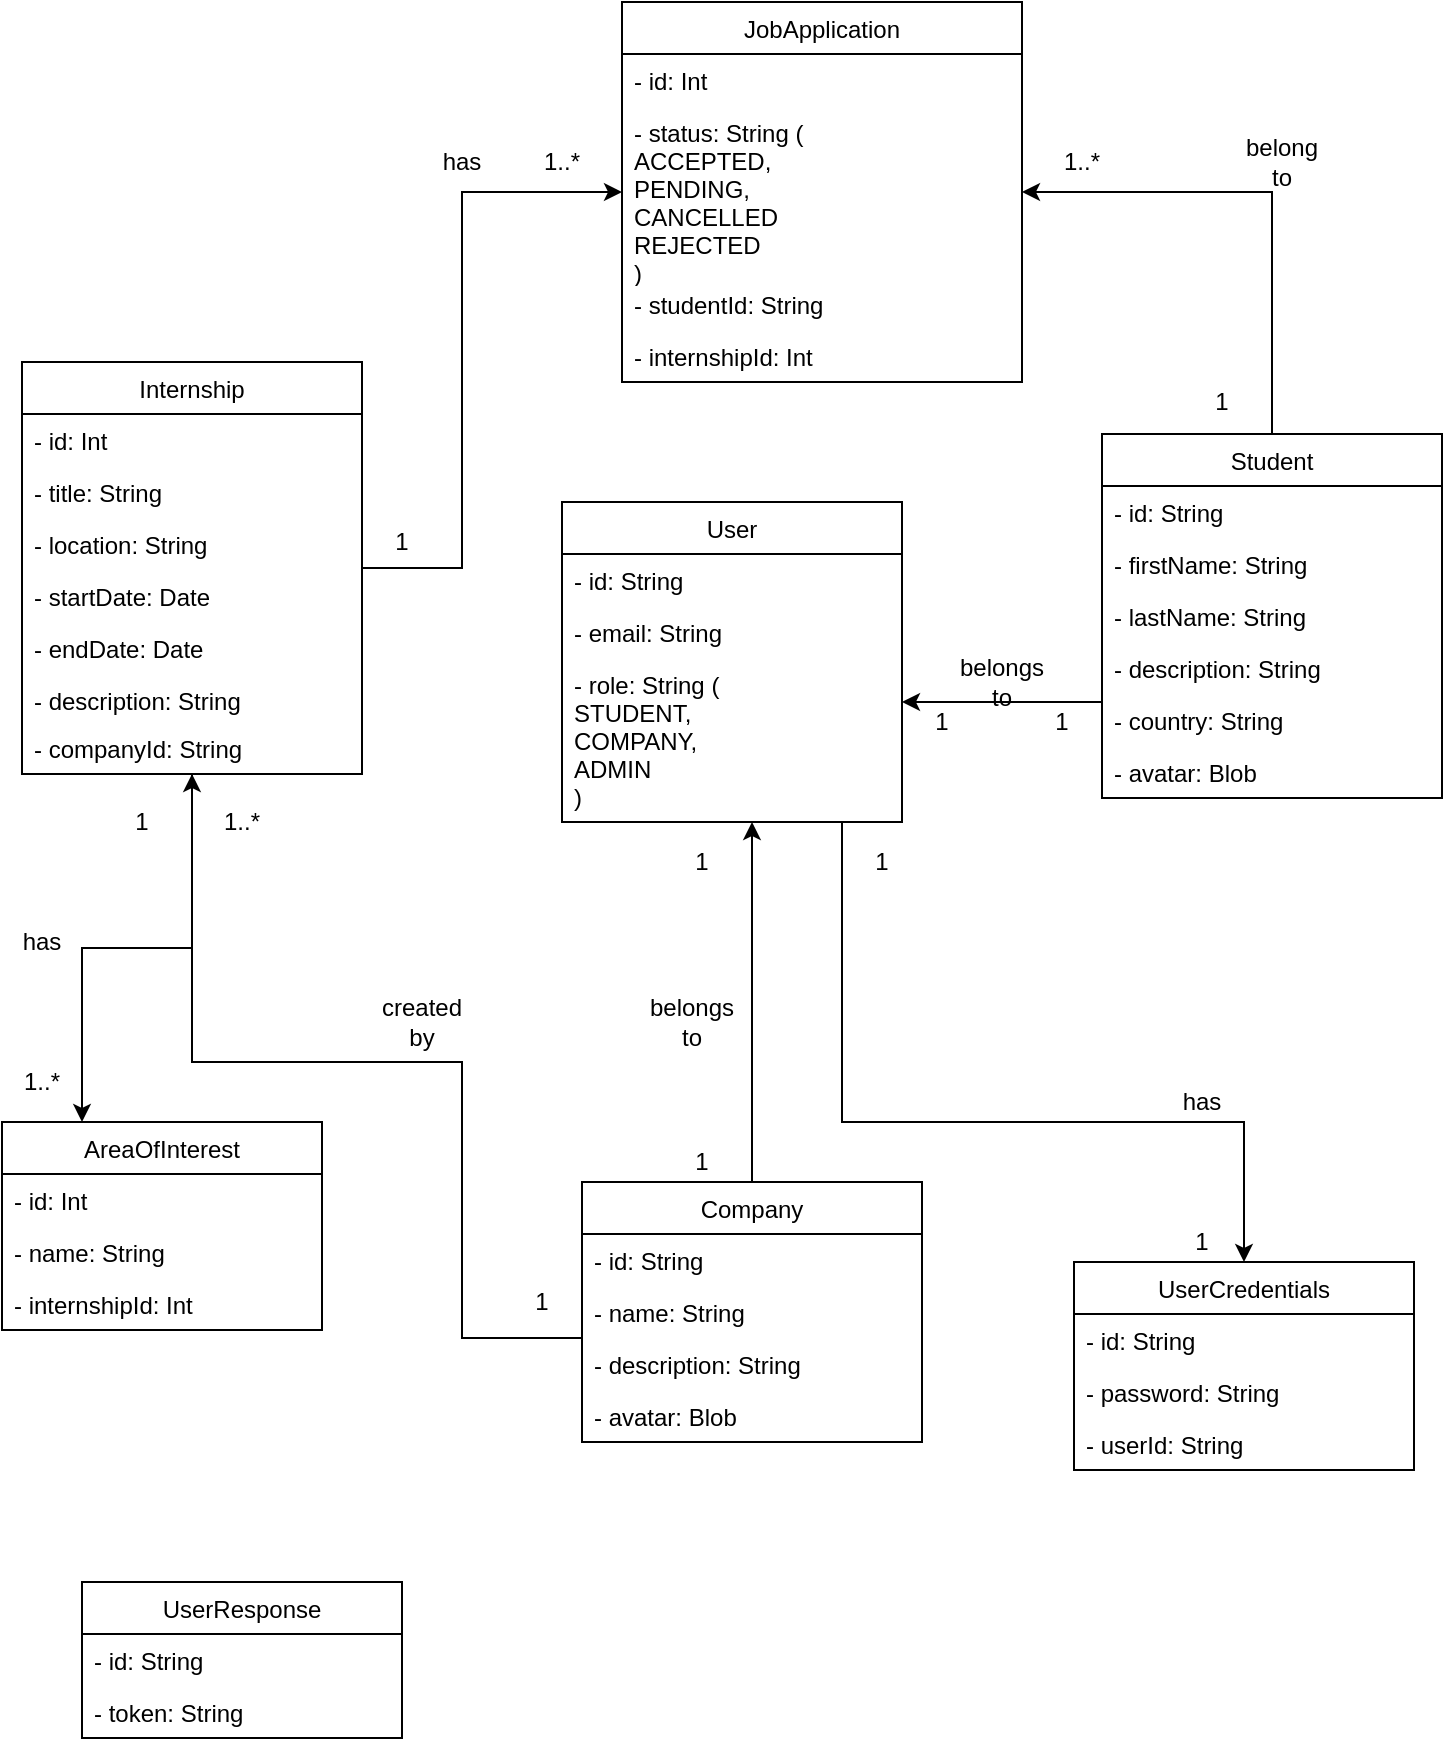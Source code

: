 <mxfile version="13.10.4" type="device" pages="2"><diagram id="KNxNd9U0Z6D3OkOf3gZ3" name="Server classes"><mxGraphModel dx="848" dy="797" grid="1" gridSize="10" guides="1" tooltips="1" connect="1" arrows="1" fold="1" page="1" pageScale="1" pageWidth="850" pageHeight="1100" math="0" shadow="0"><root><mxCell id="0"/><mxCell id="1" parent="0"/><mxCell id="AF90M7wTHMEKL8GlHWXa-29" style="edgeStyle=orthogonalEdgeStyle;rounded=0;orthogonalLoop=1;jettySize=auto;html=1;entryX=0.25;entryY=0;entryDx=0;entryDy=0;" parent="1" source="cVxLUhMZjeN7fNarQk7S-2" target="cVxLUhMZjeN7fNarQk7S-29" edge="1"><mxGeometry relative="1" as="geometry"/></mxCell><mxCell id="AF90M7wTHMEKL8GlHWXa-37" style="edgeStyle=orthogonalEdgeStyle;rounded=0;orthogonalLoop=1;jettySize=auto;html=1;" parent="1" source="cVxLUhMZjeN7fNarQk7S-2" target="cVxLUhMZjeN7fNarQk7S-34" edge="1"><mxGeometry relative="1" as="geometry"><Array as="points"><mxPoint x="330" y="473"/><mxPoint x="330" y="285"/></Array></mxGeometry></mxCell><mxCell id="cVxLUhMZjeN7fNarQk7S-2" value="Internship" style="swimlane;fontStyle=0;childLayout=stackLayout;horizontal=1;startSize=26;fillColor=none;horizontalStack=0;resizeParent=1;resizeParentMax=0;resizeLast=0;collapsible=1;marginBottom=0;" parent="1" vertex="1"><mxGeometry x="110" y="370" width="170" height="206" as="geometry"/></mxCell><mxCell id="cVxLUhMZjeN7fNarQk7S-24" value="- id: Int" style="text;strokeColor=none;fillColor=none;align=left;verticalAlign=top;spacingLeft=4;spacingRight=4;overflow=hidden;rotatable=0;points=[[0,0.5],[1,0.5]];portConstraint=eastwest;" parent="cVxLUhMZjeN7fNarQk7S-2" vertex="1"><mxGeometry y="26" width="170" height="26" as="geometry"/></mxCell><mxCell id="cVxLUhMZjeN7fNarQk7S-3" value="- title: String" style="text;strokeColor=none;fillColor=none;align=left;verticalAlign=top;spacingLeft=4;spacingRight=4;overflow=hidden;rotatable=0;points=[[0,0.5],[1,0.5]];portConstraint=eastwest;" parent="cVxLUhMZjeN7fNarQk7S-2" vertex="1"><mxGeometry y="52" width="170" height="26" as="geometry"/></mxCell><mxCell id="cVxLUhMZjeN7fNarQk7S-26" value="- location: String" style="text;strokeColor=none;fillColor=none;align=left;verticalAlign=top;spacingLeft=4;spacingRight=4;overflow=hidden;rotatable=0;points=[[0,0.5],[1,0.5]];portConstraint=eastwest;" parent="cVxLUhMZjeN7fNarQk7S-2" vertex="1"><mxGeometry y="78" width="170" height="26" as="geometry"/></mxCell><mxCell id="cVxLUhMZjeN7fNarQk7S-9" value="- startDate: Date" style="text;strokeColor=none;fillColor=none;align=left;verticalAlign=top;spacingLeft=4;spacingRight=4;overflow=hidden;rotatable=0;points=[[0,0.5],[1,0.5]];portConstraint=eastwest;" parent="cVxLUhMZjeN7fNarQk7S-2" vertex="1"><mxGeometry y="104" width="170" height="26" as="geometry"/></mxCell><mxCell id="cVxLUhMZjeN7fNarQk7S-4" value="- endDate: Date" style="text;strokeColor=none;fillColor=none;align=left;verticalAlign=top;spacingLeft=4;spacingRight=4;overflow=hidden;rotatable=0;points=[[0,0.5],[1,0.5]];portConstraint=eastwest;" parent="cVxLUhMZjeN7fNarQk7S-2" vertex="1"><mxGeometry y="130" width="170" height="26" as="geometry"/></mxCell><mxCell id="cVxLUhMZjeN7fNarQk7S-11" value="- description: String" style="text;strokeColor=none;fillColor=none;align=left;verticalAlign=top;spacingLeft=4;spacingRight=4;overflow=hidden;rotatable=0;points=[[0,0.5],[1,0.5]];portConstraint=eastwest;" parent="cVxLUhMZjeN7fNarQk7S-2" vertex="1"><mxGeometry y="156" width="170" height="24" as="geometry"/></mxCell><mxCell id="cVxLUhMZjeN7fNarQk7S-10" value="- companyId: String" style="text;strokeColor=none;fillColor=none;align=left;verticalAlign=top;spacingLeft=4;spacingRight=4;overflow=hidden;rotatable=0;points=[[0,0.5],[1,0.5]];portConstraint=eastwest;" parent="cVxLUhMZjeN7fNarQk7S-2" vertex="1"><mxGeometry y="180" width="170" height="26" as="geometry"/></mxCell><mxCell id="AF90M7wTHMEKL8GlHWXa-20" style="edgeStyle=orthogonalEdgeStyle;rounded=0;orthogonalLoop=1;jettySize=auto;html=1;" parent="1" source="cVxLUhMZjeN7fNarQk7S-12" target="erEhhsuZPwWsv7yfs2RZ-9" edge="1"><mxGeometry relative="1" as="geometry"><Array as="points"><mxPoint x="560" y="540"/><mxPoint x="560" y="540"/></Array></mxGeometry></mxCell><mxCell id="AF90M7wTHMEKL8GlHWXa-36" style="edgeStyle=orthogonalEdgeStyle;rounded=0;orthogonalLoop=1;jettySize=auto;html=1;" parent="1" source="cVxLUhMZjeN7fNarQk7S-12" target="cVxLUhMZjeN7fNarQk7S-34" edge="1"><mxGeometry relative="1" as="geometry"><Array as="points"><mxPoint x="735" y="285"/></Array></mxGeometry></mxCell><mxCell id="cVxLUhMZjeN7fNarQk7S-12" value="Student" style="swimlane;fontStyle=0;childLayout=stackLayout;horizontal=1;startSize=26;fillColor=none;horizontalStack=0;resizeParent=1;resizeParentMax=0;resizeLast=0;collapsible=1;marginBottom=0;" parent="1" vertex="1"><mxGeometry x="650" y="406" width="170" height="182" as="geometry"/></mxCell><mxCell id="cVxLUhMZjeN7fNarQk7S-13" value="- id: String" style="text;strokeColor=none;fillColor=none;align=left;verticalAlign=top;spacingLeft=4;spacingRight=4;overflow=hidden;rotatable=0;points=[[0,0.5],[1,0.5]];portConstraint=eastwest;" parent="cVxLUhMZjeN7fNarQk7S-12" vertex="1"><mxGeometry y="26" width="170" height="26" as="geometry"/></mxCell><mxCell id="cVxLUhMZjeN7fNarQk7S-14" value="- firstName: String" style="text;strokeColor=none;fillColor=none;align=left;verticalAlign=top;spacingLeft=4;spacingRight=4;overflow=hidden;rotatable=0;points=[[0,0.5],[1,0.5]];portConstraint=eastwest;" parent="cVxLUhMZjeN7fNarQk7S-12" vertex="1"><mxGeometry y="52" width="170" height="26" as="geometry"/></mxCell><mxCell id="cVxLUhMZjeN7fNarQk7S-15" value="- lastName: String" style="text;strokeColor=none;fillColor=none;align=left;verticalAlign=top;spacingLeft=4;spacingRight=4;overflow=hidden;rotatable=0;points=[[0,0.5],[1,0.5]];portConstraint=eastwest;" parent="cVxLUhMZjeN7fNarQk7S-12" vertex="1"><mxGeometry y="78" width="170" height="26" as="geometry"/></mxCell><mxCell id="cVxLUhMZjeN7fNarQk7S-16" value="- description: String" style="text;strokeColor=none;fillColor=none;align=left;verticalAlign=top;spacingLeft=4;spacingRight=4;overflow=hidden;rotatable=0;points=[[0,0.5],[1,0.5]];portConstraint=eastwest;" parent="cVxLUhMZjeN7fNarQk7S-12" vertex="1"><mxGeometry y="104" width="170" height="26" as="geometry"/></mxCell><mxCell id="cVxLUhMZjeN7fNarQk7S-17" value="- country: String" style="text;strokeColor=none;fillColor=none;align=left;verticalAlign=top;spacingLeft=4;spacingRight=4;overflow=hidden;rotatable=0;points=[[0,0.5],[1,0.5]];portConstraint=eastwest;" parent="cVxLUhMZjeN7fNarQk7S-12" vertex="1"><mxGeometry y="130" width="170" height="26" as="geometry"/></mxCell><mxCell id="cVxLUhMZjeN7fNarQk7S-25" value="- avatar: Blob" style="text;strokeColor=none;fillColor=none;align=left;verticalAlign=top;spacingLeft=4;spacingRight=4;overflow=hidden;rotatable=0;points=[[0,0.5],[1,0.5]];portConstraint=eastwest;" parent="cVxLUhMZjeN7fNarQk7S-12" vertex="1"><mxGeometry y="156" width="170" height="26" as="geometry"/></mxCell><mxCell id="AF90M7wTHMEKL8GlHWXa-13" style="edgeStyle=orthogonalEdgeStyle;rounded=0;orthogonalLoop=1;jettySize=auto;html=1;" parent="1" source="cVxLUhMZjeN7fNarQk7S-18" target="erEhhsuZPwWsv7yfs2RZ-9" edge="1"><mxGeometry relative="1" as="geometry"><Array as="points"><mxPoint x="475" y="650"/><mxPoint x="475" y="650"/></Array></mxGeometry></mxCell><mxCell id="AF90M7wTHMEKL8GlHWXa-23" style="edgeStyle=orthogonalEdgeStyle;rounded=0;orthogonalLoop=1;jettySize=auto;html=1;" parent="1" source="cVxLUhMZjeN7fNarQk7S-18" target="cVxLUhMZjeN7fNarQk7S-2" edge="1"><mxGeometry relative="1" as="geometry"><Array as="points"><mxPoint x="330" y="858"/><mxPoint x="330" y="720"/><mxPoint x="195" y="720"/></Array></mxGeometry></mxCell><mxCell id="cVxLUhMZjeN7fNarQk7S-18" value="Company" style="swimlane;fontStyle=0;childLayout=stackLayout;horizontal=1;startSize=26;fillColor=none;horizontalStack=0;resizeParent=1;resizeParentMax=0;resizeLast=0;collapsible=1;marginBottom=0;" parent="1" vertex="1"><mxGeometry x="390" y="780" width="170" height="130" as="geometry"/></mxCell><mxCell id="cVxLUhMZjeN7fNarQk7S-19" value="- id: String" style="text;strokeColor=none;fillColor=none;align=left;verticalAlign=top;spacingLeft=4;spacingRight=4;overflow=hidden;rotatable=0;points=[[0,0.5],[1,0.5]];portConstraint=eastwest;" parent="cVxLUhMZjeN7fNarQk7S-18" vertex="1"><mxGeometry y="26" width="170" height="26" as="geometry"/></mxCell><mxCell id="cVxLUhMZjeN7fNarQk7S-21" value="- name: String" style="text;strokeColor=none;fillColor=none;align=left;verticalAlign=top;spacingLeft=4;spacingRight=4;overflow=hidden;rotatable=0;points=[[0,0.5],[1,0.5]];portConstraint=eastwest;" parent="cVxLUhMZjeN7fNarQk7S-18" vertex="1"><mxGeometry y="52" width="170" height="26" as="geometry"/></mxCell><mxCell id="cVxLUhMZjeN7fNarQk7S-22" value="- description: String" style="text;strokeColor=none;fillColor=none;align=left;verticalAlign=top;spacingLeft=4;spacingRight=4;overflow=hidden;rotatable=0;points=[[0,0.5],[1,0.5]];portConstraint=eastwest;" parent="cVxLUhMZjeN7fNarQk7S-18" vertex="1"><mxGeometry y="78" width="170" height="26" as="geometry"/></mxCell><mxCell id="cVxLUhMZjeN7fNarQk7S-27" value="- avatar: Blob" style="text;strokeColor=none;fillColor=none;align=left;verticalAlign=top;spacingLeft=4;spacingRight=4;overflow=hidden;rotatable=0;points=[[0,0.5],[1,0.5]];portConstraint=eastwest;" parent="cVxLUhMZjeN7fNarQk7S-18" vertex="1"><mxGeometry y="104" width="170" height="26" as="geometry"/></mxCell><mxCell id="cVxLUhMZjeN7fNarQk7S-29" value="AreaOfInterest" style="swimlane;fontStyle=0;align=center;verticalAlign=top;childLayout=stackLayout;horizontal=1;startSize=26;horizontalStack=0;resizeParent=1;resizeParentMax=0;resizeLast=0;collapsible=1;marginBottom=0;" parent="1" vertex="1"><mxGeometry x="100" y="750" width="160" height="104" as="geometry"/></mxCell><mxCell id="cVxLUhMZjeN7fNarQk7S-30" value="- id: Int" style="text;strokeColor=none;fillColor=none;align=left;verticalAlign=top;spacingLeft=4;spacingRight=4;overflow=hidden;rotatable=0;points=[[0,0.5],[1,0.5]];portConstraint=eastwest;" parent="cVxLUhMZjeN7fNarQk7S-29" vertex="1"><mxGeometry y="26" width="160" height="26" as="geometry"/></mxCell><mxCell id="cVxLUhMZjeN7fNarQk7S-32" value="- name: String" style="text;strokeColor=none;fillColor=none;align=left;verticalAlign=top;spacingLeft=4;spacingRight=4;overflow=hidden;rotatable=0;points=[[0,0.5],[1,0.5]];portConstraint=eastwest;" parent="cVxLUhMZjeN7fNarQk7S-29" vertex="1"><mxGeometry y="52" width="160" height="26" as="geometry"/></mxCell><mxCell id="cVxLUhMZjeN7fNarQk7S-33" value="- internshipId: Int" style="text;strokeColor=none;fillColor=none;align=left;verticalAlign=top;spacingLeft=4;spacingRight=4;overflow=hidden;rotatable=0;points=[[0,0.5],[1,0.5]];portConstraint=eastwest;" parent="cVxLUhMZjeN7fNarQk7S-29" vertex="1"><mxGeometry y="78" width="160" height="26" as="geometry"/></mxCell><mxCell id="cVxLUhMZjeN7fNarQk7S-34" value="JobApplication" style="swimlane;fontStyle=0;childLayout=stackLayout;horizontal=1;startSize=26;fillColor=none;horizontalStack=0;resizeParent=1;resizeParentMax=0;resizeLast=0;collapsible=1;marginBottom=0;" parent="1" vertex="1"><mxGeometry x="410" y="190" width="200" height="190" as="geometry"/></mxCell><mxCell id="cVxLUhMZjeN7fNarQk7S-35" value="- id: Int" style="text;strokeColor=none;fillColor=none;align=left;verticalAlign=top;spacingLeft=4;spacingRight=4;overflow=hidden;rotatable=0;points=[[0,0.5],[1,0.5]];portConstraint=eastwest;" parent="cVxLUhMZjeN7fNarQk7S-34" vertex="1"><mxGeometry y="26" width="200" height="26" as="geometry"/></mxCell><mxCell id="cVxLUhMZjeN7fNarQk7S-38" value="- status: String (&#xA;ACCEPTED,&#xA;PENDING,&#xA;CANCELLED&#xA;REJECTED&#xA;)" style="text;strokeColor=none;fillColor=none;align=left;verticalAlign=top;spacingLeft=4;spacingRight=4;overflow=hidden;rotatable=0;points=[[0,0.5],[1,0.5]];portConstraint=eastwest;" parent="cVxLUhMZjeN7fNarQk7S-34" vertex="1"><mxGeometry y="52" width="200" height="86" as="geometry"/></mxCell><mxCell id="cVxLUhMZjeN7fNarQk7S-36" value="- studentId: String" style="text;strokeColor=none;fillColor=none;align=left;verticalAlign=top;spacingLeft=4;spacingRight=4;overflow=hidden;rotatable=0;points=[[0,0.5],[1,0.5]];portConstraint=eastwest;" parent="cVxLUhMZjeN7fNarQk7S-34" vertex="1"><mxGeometry y="138" width="200" height="26" as="geometry"/></mxCell><mxCell id="cVxLUhMZjeN7fNarQk7S-37" value="- internshipId: Int" style="text;strokeColor=none;fillColor=none;align=left;verticalAlign=top;spacingLeft=4;spacingRight=4;overflow=hidden;rotatable=0;points=[[0,0.5],[1,0.5]];portConstraint=eastwest;" parent="cVxLUhMZjeN7fNarQk7S-34" vertex="1"><mxGeometry y="164" width="200" height="26" as="geometry"/></mxCell><mxCell id="erEhhsuZPwWsv7yfs2RZ-3" value="UserCredentials" style="swimlane;fontStyle=0;childLayout=stackLayout;horizontal=1;startSize=26;fillColor=none;horizontalStack=0;resizeParent=1;resizeParentMax=0;resizeLast=0;collapsible=1;marginBottom=0;" parent="1" vertex="1"><mxGeometry x="636" y="820" width="170" height="104" as="geometry"/></mxCell><mxCell id="erEhhsuZPwWsv7yfs2RZ-4" value="- id: String" style="text;strokeColor=none;fillColor=none;align=left;verticalAlign=top;spacingLeft=4;spacingRight=4;overflow=hidden;rotatable=0;points=[[0,0.5],[1,0.5]];portConstraint=eastwest;" parent="erEhhsuZPwWsv7yfs2RZ-3" vertex="1"><mxGeometry y="26" width="170" height="26" as="geometry"/></mxCell><mxCell id="erEhhsuZPwWsv7yfs2RZ-5" value="- password: String" style="text;strokeColor=none;fillColor=none;align=left;verticalAlign=top;spacingLeft=4;spacingRight=4;overflow=hidden;rotatable=0;points=[[0,0.5],[1,0.5]];portConstraint=eastwest;" parent="erEhhsuZPwWsv7yfs2RZ-3" vertex="1"><mxGeometry y="52" width="170" height="26" as="geometry"/></mxCell><mxCell id="erEhhsuZPwWsv7yfs2RZ-6" value="- userId: String" style="text;strokeColor=none;fillColor=none;align=left;verticalAlign=top;spacingLeft=4;spacingRight=4;overflow=hidden;rotatable=0;points=[[0,0.5],[1,0.5]];portConstraint=eastwest;" parent="erEhhsuZPwWsv7yfs2RZ-3" vertex="1"><mxGeometry y="78" width="170" height="26" as="geometry"/></mxCell><mxCell id="AF90M7wTHMEKL8GlHWXa-32" style="edgeStyle=orthogonalEdgeStyle;rounded=0;orthogonalLoop=1;jettySize=auto;html=1;" parent="1" source="erEhhsuZPwWsv7yfs2RZ-9" target="erEhhsuZPwWsv7yfs2RZ-3" edge="1"><mxGeometry relative="1" as="geometry"><Array as="points"><mxPoint x="520" y="750"/><mxPoint x="721" y="750"/></Array></mxGeometry></mxCell><mxCell id="erEhhsuZPwWsv7yfs2RZ-9" value="User" style="swimlane;fontStyle=0;childLayout=stackLayout;horizontal=1;startSize=26;fillColor=none;horizontalStack=0;resizeParent=1;resizeParentMax=0;resizeLast=0;collapsible=1;marginBottom=0;" parent="1" vertex="1"><mxGeometry x="380" y="440" width="170" height="160" as="geometry"/></mxCell><mxCell id="erEhhsuZPwWsv7yfs2RZ-10" value="- id: String" style="text;strokeColor=none;fillColor=none;align=left;verticalAlign=top;spacingLeft=4;spacingRight=4;overflow=hidden;rotatable=0;points=[[0,0.5],[1,0.5]];portConstraint=eastwest;" parent="erEhhsuZPwWsv7yfs2RZ-9" vertex="1"><mxGeometry y="26" width="170" height="26" as="geometry"/></mxCell><mxCell id="erEhhsuZPwWsv7yfs2RZ-11" value="- email: String" style="text;strokeColor=none;fillColor=none;align=left;verticalAlign=top;spacingLeft=4;spacingRight=4;overflow=hidden;rotatable=0;points=[[0,0.5],[1,0.5]];portConstraint=eastwest;" parent="erEhhsuZPwWsv7yfs2RZ-9" vertex="1"><mxGeometry y="52" width="170" height="26" as="geometry"/></mxCell><mxCell id="erEhhsuZPwWsv7yfs2RZ-12" value="- role: String (&#xA;STUDENT,&#xA;COMPANY,&#xA;ADMIN&#xA;)&#xA;" style="text;strokeColor=none;fillColor=none;align=left;verticalAlign=top;spacingLeft=4;spacingRight=4;overflow=hidden;rotatable=0;points=[[0,0.5],[1,0.5]];portConstraint=eastwest;" parent="erEhhsuZPwWsv7yfs2RZ-9" vertex="1"><mxGeometry y="78" width="170" height="82" as="geometry"/></mxCell><mxCell id="AF90M7wTHMEKL8GlHWXa-14" value="&lt;div&gt;belongs&lt;/div&gt;&lt;div&gt;to&lt;br&gt;&lt;/div&gt;" style="text;html=1;strokeColor=none;fillColor=none;align=center;verticalAlign=middle;whiteSpace=wrap;rounded=0;" parent="1" vertex="1"><mxGeometry x="425" y="690" width="40" height="20" as="geometry"/></mxCell><mxCell id="AF90M7wTHMEKL8GlHWXa-16" value="1" style="text;html=1;strokeColor=none;fillColor=none;align=center;verticalAlign=middle;whiteSpace=wrap;rounded=0;" parent="1" vertex="1"><mxGeometry x="550" y="540" width="40" height="20" as="geometry"/></mxCell><mxCell id="AF90M7wTHMEKL8GlHWXa-17" value="1" style="text;html=1;strokeColor=none;fillColor=none;align=center;verticalAlign=middle;whiteSpace=wrap;rounded=0;" parent="1" vertex="1"><mxGeometry x="430" y="760" width="40" height="20" as="geometry"/></mxCell><mxCell id="AF90M7wTHMEKL8GlHWXa-19" value="1" style="text;html=1;strokeColor=none;fillColor=none;align=center;verticalAlign=middle;whiteSpace=wrap;rounded=0;" parent="1" vertex="1"><mxGeometry x="430" y="610" width="40" height="20" as="geometry"/></mxCell><mxCell id="AF90M7wTHMEKL8GlHWXa-21" value="belongs to" style="text;html=1;strokeColor=none;fillColor=none;align=center;verticalAlign=middle;whiteSpace=wrap;rounded=0;" parent="1" vertex="1"><mxGeometry x="580" y="520" width="40" height="20" as="geometry"/></mxCell><mxCell id="AF90M7wTHMEKL8GlHWXa-22" value="1" style="text;html=1;strokeColor=none;fillColor=none;align=center;verticalAlign=middle;whiteSpace=wrap;rounded=0;" parent="1" vertex="1"><mxGeometry x="610" y="540" width="40" height="20" as="geometry"/></mxCell><mxCell id="AF90M7wTHMEKL8GlHWXa-24" value="1" style="text;html=1;strokeColor=none;fillColor=none;align=center;verticalAlign=middle;whiteSpace=wrap;rounded=0;" parent="1" vertex="1"><mxGeometry x="350" y="830" width="40" height="20" as="geometry"/></mxCell><mxCell id="AF90M7wTHMEKL8GlHWXa-25" value="1..*" style="text;html=1;strokeColor=none;fillColor=none;align=center;verticalAlign=middle;whiteSpace=wrap;rounded=0;" parent="1" vertex="1"><mxGeometry x="200" y="590" width="40" height="20" as="geometry"/></mxCell><mxCell id="AF90M7wTHMEKL8GlHWXa-27" value="&lt;div&gt;created&lt;/div&gt;&lt;div&gt;by&lt;br&gt;&lt;/div&gt;" style="text;html=1;strokeColor=none;fillColor=none;align=center;verticalAlign=middle;whiteSpace=wrap;rounded=0;" parent="1" vertex="1"><mxGeometry x="290" y="690" width="40" height="20" as="geometry"/></mxCell><mxCell id="AF90M7wTHMEKL8GlHWXa-28" value="has" style="text;html=1;strokeColor=none;fillColor=none;align=center;verticalAlign=middle;whiteSpace=wrap;rounded=0;" parent="1" vertex="1"><mxGeometry x="100" y="650" width="40" height="20" as="geometry"/></mxCell><mxCell id="AF90M7wTHMEKL8GlHWXa-30" value="1" style="text;html=1;strokeColor=none;fillColor=none;align=center;verticalAlign=middle;whiteSpace=wrap;rounded=0;" parent="1" vertex="1"><mxGeometry x="150" y="590" width="40" height="20" as="geometry"/></mxCell><mxCell id="AF90M7wTHMEKL8GlHWXa-31" value="1..*" style="text;html=1;strokeColor=none;fillColor=none;align=center;verticalAlign=middle;whiteSpace=wrap;rounded=0;" parent="1" vertex="1"><mxGeometry x="100" y="720" width="40" height="20" as="geometry"/></mxCell><mxCell id="AF90M7wTHMEKL8GlHWXa-33" value="1" style="text;html=1;strokeColor=none;fillColor=none;align=center;verticalAlign=middle;whiteSpace=wrap;rounded=0;" parent="1" vertex="1"><mxGeometry x="520" y="610" width="40" height="20" as="geometry"/></mxCell><mxCell id="AF90M7wTHMEKL8GlHWXa-34" value="1" style="text;html=1;strokeColor=none;fillColor=none;align=center;verticalAlign=middle;whiteSpace=wrap;rounded=0;" parent="1" vertex="1"><mxGeometry x="680" y="800" width="40" height="20" as="geometry"/></mxCell><mxCell id="AF90M7wTHMEKL8GlHWXa-35" value="has" style="text;html=1;strokeColor=none;fillColor=none;align=center;verticalAlign=middle;whiteSpace=wrap;rounded=0;" parent="1" vertex="1"><mxGeometry x="680" y="730" width="40" height="20" as="geometry"/></mxCell><mxCell id="AF90M7wTHMEKL8GlHWXa-38" value="has" style="text;html=1;strokeColor=none;fillColor=none;align=center;verticalAlign=middle;whiteSpace=wrap;rounded=0;" parent="1" vertex="1"><mxGeometry x="310" y="260" width="40" height="20" as="geometry"/></mxCell><mxCell id="AF90M7wTHMEKL8GlHWXa-39" value="belong to" style="text;html=1;strokeColor=none;fillColor=none;align=center;verticalAlign=middle;whiteSpace=wrap;rounded=0;" parent="1" vertex="1"><mxGeometry x="720" y="260" width="40" height="20" as="geometry"/></mxCell><mxCell id="AF90M7wTHMEKL8GlHWXa-40" value="1..*" style="text;html=1;strokeColor=none;fillColor=none;align=center;verticalAlign=middle;whiteSpace=wrap;rounded=0;" parent="1" vertex="1"><mxGeometry x="620" y="260" width="40" height="20" as="geometry"/></mxCell><mxCell id="AF90M7wTHMEKL8GlHWXa-41" value="1" style="text;html=1;strokeColor=none;fillColor=none;align=center;verticalAlign=middle;whiteSpace=wrap;rounded=0;" parent="1" vertex="1"><mxGeometry x="690" y="380" width="40" height="20" as="geometry"/></mxCell><mxCell id="AF90M7wTHMEKL8GlHWXa-42" value="1" style="text;html=1;strokeColor=none;fillColor=none;align=center;verticalAlign=middle;whiteSpace=wrap;rounded=0;" parent="1" vertex="1"><mxGeometry x="280" y="450" width="40" height="20" as="geometry"/></mxCell><mxCell id="AF90M7wTHMEKL8GlHWXa-43" value="1..*" style="text;html=1;strokeColor=none;fillColor=none;align=center;verticalAlign=middle;whiteSpace=wrap;rounded=0;" parent="1" vertex="1"><mxGeometry x="360" y="260" width="40" height="20" as="geometry"/></mxCell><mxCell id="fo-QqBblXJnJ-lfmUYSy-1" value="UserResponse" style="swimlane;fontStyle=0;align=center;verticalAlign=top;childLayout=stackLayout;horizontal=1;startSize=26;horizontalStack=0;resizeParent=1;resizeParentMax=0;resizeLast=0;collapsible=1;marginBottom=0;" parent="1" vertex="1"><mxGeometry x="140" y="980" width="160" height="78" as="geometry"/></mxCell><mxCell id="fo-QqBblXJnJ-lfmUYSy-2" value="- id: String" style="text;strokeColor=none;fillColor=none;align=left;verticalAlign=top;spacingLeft=4;spacingRight=4;overflow=hidden;rotatable=0;points=[[0,0.5],[1,0.5]];portConstraint=eastwest;" parent="fo-QqBblXJnJ-lfmUYSy-1" vertex="1"><mxGeometry y="26" width="160" height="26" as="geometry"/></mxCell><mxCell id="fo-QqBblXJnJ-lfmUYSy-4" value="- token: String" style="text;strokeColor=none;fillColor=none;align=left;verticalAlign=top;spacingLeft=4;spacingRight=4;overflow=hidden;rotatable=0;points=[[0,0.5],[1,0.5]];portConstraint=eastwest;" parent="fo-QqBblXJnJ-lfmUYSy-1" vertex="1"><mxGeometry y="52" width="160" height="26" as="geometry"/></mxCell></root></mxGraphModel></diagram><diagram id="P8eXh34kHIo4h3l2ObWq" name="Client-Server sequence"><mxGraphModel dx="848" dy="797" grid="1" gridSize="10" guides="1" tooltips="1" connect="1" arrows="1" fold="1" page="1" pageScale="1" pageWidth="850" pageHeight="1100" math="0" shadow="0"><root><mxCell id="OonXMC3I9bUsNK5h9M7P-0"/><mxCell id="OonXMC3I9bUsNK5h9M7P-1" parent="OonXMC3I9bUsNK5h9M7P-0"/><mxCell id="OonXMC3I9bUsNK5h9M7P-2" value=":Client" style="shape=umlLifeline;perimeter=lifelinePerimeter;container=1;collapsible=0;recursiveResize=0;rounded=0;shadow=0;strokeWidth=1;" parent="OonXMC3I9bUsNK5h9M7P-1" vertex="1"><mxGeometry x="100" y="410" width="100" height="300" as="geometry"/></mxCell><mxCell id="OonXMC3I9bUsNK5h9M7P-3" value="" style="points=[];perimeter=orthogonalPerimeter;rounded=0;shadow=0;strokeWidth=1;" parent="OonXMC3I9bUsNK5h9M7P-2" vertex="1"><mxGeometry x="45" y="70" width="10" height="40" as="geometry"/></mxCell><mxCell id="OonXMC3I9bUsNK5h9M7P-4" value="login student flow" style="verticalAlign=bottom;startArrow=oval;endArrow=block;startSize=8;shadow=0;strokeWidth=1;" parent="OonXMC3I9bUsNK5h9M7P-2" target="OonXMC3I9bUsNK5h9M7P-3" edge="1"><mxGeometry x="-0.833" y="10" relative="1" as="geometry"><mxPoint x="-15" y="70" as="sourcePoint"/><mxPoint as="offset"/></mxGeometry></mxCell><mxCell id="OonXMC3I9bUsNK5h9M7P-5" value="" style="points=[];perimeter=orthogonalPerimeter;rounded=0;shadow=0;strokeWidth=1;" parent="OonXMC3I9bUsNK5h9M7P-2" vertex="1"><mxGeometry x="45" y="125" width="10" height="55" as="geometry"/></mxCell><mxCell id="OonXMC3I9bUsNK5h9M7P-6" value=":Server" style="shape=umlLifeline;perimeter=lifelinePerimeter;container=1;collapsible=0;recursiveResize=0;rounded=0;shadow=0;strokeWidth=1;" parent="OonXMC3I9bUsNK5h9M7P-1" vertex="1"><mxGeometry x="370" y="410" width="100" height="300" as="geometry"/></mxCell><mxCell id="OonXMC3I9bUsNK5h9M7P-7" value="" style="points=[];perimeter=orthogonalPerimeter;rounded=0;shadow=0;strokeWidth=1;" parent="OonXMC3I9bUsNK5h9M7P-6" vertex="1"><mxGeometry x="45" y="80" width="10" height="20" as="geometry"/></mxCell><mxCell id="OonXMC3I9bUsNK5h9M7P-8" value="" style="points=[];perimeter=orthogonalPerimeter;rounded=0;shadow=0;strokeWidth=1;" parent="OonXMC3I9bUsNK5h9M7P-6" vertex="1"><mxGeometry x="45" y="140" width="10" height="40" as="geometry"/></mxCell><mxCell id="OonXMC3I9bUsNK5h9M7P-10" value="(POST) /users/login" style="verticalAlign=bottom;endArrow=block;entryX=0;entryY=0;shadow=0;strokeWidth=1;" parent="OonXMC3I9bUsNK5h9M7P-1" source="OonXMC3I9bUsNK5h9M7P-3" target="OonXMC3I9bUsNK5h9M7P-7" edge="1"><mxGeometry relative="1" as="geometry"><mxPoint x="275" y="490" as="sourcePoint"/></mxGeometry></mxCell><mxCell id="OonXMC3I9bUsNK5h9M7P-11" value="UserResponse" style="verticalAlign=bottom;endArrow=block;shadow=0;strokeWidth=1;" parent="OonXMC3I9bUsNK5h9M7P-1" source="OonXMC3I9bUsNK5h9M7P-7" target="OonXMC3I9bUsNK5h9M7P-3" edge="1"><mxGeometry relative="1" as="geometry"><mxPoint x="240" y="530" as="sourcePoint"/><Array as="points"><mxPoint x="350" y="510"/></Array></mxGeometry></mxCell><mxCell id="OonXMC3I9bUsNK5h9M7P-12" value="(GET) /users/{id}/student" style="verticalAlign=bottom;endArrow=blockThin;endSize=8;shadow=0;strokeWidth=1;endFill=1;" parent="OonXMC3I9bUsNK5h9M7P-1" source="OonXMC3I9bUsNK5h9M7P-5" target="OonXMC3I9bUsNK5h9M7P-8" edge="1"><mxGeometry x="-0.03" y="6" relative="1" as="geometry"><mxPoint x="240" y="587" as="targetPoint"/><mxPoint as="offset"/><Array as="points"><mxPoint x="300" y="550"/></Array></mxGeometry></mxCell><mxCell id="OonXMC3I9bUsNK5h9M7P-13" value=":Client" style="shape=umlLifeline;perimeter=lifelinePerimeter;container=1;collapsible=0;recursiveResize=0;rounded=0;shadow=0;strokeWidth=1;" parent="OonXMC3I9bUsNK5h9M7P-1" vertex="1"><mxGeometry x="100" y="40" width="100" height="300" as="geometry"/></mxCell><mxCell id="OonXMC3I9bUsNK5h9M7P-14" value="" style="points=[];perimeter=orthogonalPerimeter;rounded=0;shadow=0;strokeWidth=1;" parent="OonXMC3I9bUsNK5h9M7P-13" vertex="1"><mxGeometry x="45" y="70" width="10" height="40" as="geometry"/></mxCell><mxCell id="OonXMC3I9bUsNK5h9M7P-15" value="create student flow" style="verticalAlign=bottom;startArrow=oval;endArrow=block;startSize=8;shadow=0;strokeWidth=1;" parent="OonXMC3I9bUsNK5h9M7P-13" target="OonXMC3I9bUsNK5h9M7P-14" edge="1"><mxGeometry x="-0.833" y="10" relative="1" as="geometry"><mxPoint x="-15" y="70" as="sourcePoint"/><mxPoint as="offset"/></mxGeometry></mxCell><mxCell id="OonXMC3I9bUsNK5h9M7P-16" value="" style="points=[];perimeter=orthogonalPerimeter;rounded=0;shadow=0;strokeWidth=1;" parent="OonXMC3I9bUsNK5h9M7P-13" vertex="1"><mxGeometry x="45" y="125" width="10" height="65" as="geometry"/></mxCell><mxCell id="OonXMC3I9bUsNK5h9M7P-17" value=":Server" style="shape=umlLifeline;perimeter=lifelinePerimeter;container=1;collapsible=0;recursiveResize=0;rounded=0;shadow=0;strokeWidth=1;" parent="OonXMC3I9bUsNK5h9M7P-1" vertex="1"><mxGeometry x="370" y="40" width="100" height="300" as="geometry"/></mxCell><mxCell id="OonXMC3I9bUsNK5h9M7P-18" value="" style="points=[];perimeter=orthogonalPerimeter;rounded=0;shadow=0;strokeWidth=1;" parent="OonXMC3I9bUsNK5h9M7P-17" vertex="1"><mxGeometry x="45" y="80" width="10" height="30" as="geometry"/></mxCell><mxCell id="OonXMC3I9bUsNK5h9M7P-19" value="" style="points=[];perimeter=orthogonalPerimeter;rounded=0;shadow=0;strokeWidth=1;" parent="OonXMC3I9bUsNK5h9M7P-17" vertex="1"><mxGeometry x="45" y="140" width="10" height="40" as="geometry"/></mxCell><mxCell id="OonXMC3I9bUsNK5h9M7P-20" value="Student" style="verticalAlign=bottom;endArrow=blockThin;endSize=8;shadow=0;strokeWidth=1;endFill=1;" parent="OonXMC3I9bUsNK5h9M7P-1" source="OonXMC3I9bUsNK5h9M7P-19" target="OonXMC3I9bUsNK5h9M7P-16" edge="1"><mxGeometry relative="1" as="geometry"><mxPoint x="275" y="196" as="targetPoint"/><Array as="points"><mxPoint x="300" y="210"/></Array></mxGeometry></mxCell><mxCell id="OonXMC3I9bUsNK5h9M7P-21" value="(POST) /users/sign-up/student" style="verticalAlign=bottom;endArrow=block;entryX=0;entryY=0;shadow=0;strokeWidth=1;" parent="OonXMC3I9bUsNK5h9M7P-1" source="OonXMC3I9bUsNK5h9M7P-14" target="OonXMC3I9bUsNK5h9M7P-18" edge="1"><mxGeometry relative="1" as="geometry"><mxPoint x="275" y="120" as="sourcePoint"/></mxGeometry></mxCell><mxCell id="OonXMC3I9bUsNK5h9M7P-22" value="UserResponse" style="verticalAlign=bottom;endArrow=block;shadow=0;strokeWidth=1;" parent="OonXMC3I9bUsNK5h9M7P-1" source="OonXMC3I9bUsNK5h9M7P-18" target="OonXMC3I9bUsNK5h9M7P-14" edge="1"><mxGeometry relative="1" as="geometry"><mxPoint x="240" y="160" as="sourcePoint"/><Array as="points"><mxPoint x="340" y="140"/></Array></mxGeometry></mxCell><mxCell id="OonXMC3I9bUsNK5h9M7P-23" value="(POST) /users/{id}/student" style="verticalAlign=bottom;endArrow=blockThin;endSize=8;shadow=0;strokeWidth=1;endFill=1;" parent="OonXMC3I9bUsNK5h9M7P-1" source="OonXMC3I9bUsNK5h9M7P-16" target="OonXMC3I9bUsNK5h9M7P-19" edge="1"><mxGeometry x="-0.03" y="6" relative="1" as="geometry"><mxPoint x="240" y="217" as="targetPoint"/><mxPoint as="offset"/><Array as="points"><mxPoint x="300" y="180"/></Array></mxGeometry></mxCell><mxCell id="xOBsuIaAJ2eNo5bLAtgd-0" value="Student" style="verticalAlign=bottom;endArrow=blockThin;endSize=8;shadow=0;strokeWidth=1;endFill=1;" edge="1" parent="OonXMC3I9bUsNK5h9M7P-1" source="OonXMC3I9bUsNK5h9M7P-8" target="OonXMC3I9bUsNK5h9M7P-5"><mxGeometry relative="1" as="geometry"><mxPoint x="160" y="580" as="targetPoint"/><Array as="points"><mxPoint x="305" y="583"/></Array><mxPoint x="420" y="580" as="sourcePoint"/></mxGeometry></mxCell></root></mxGraphModel></diagram></mxfile>